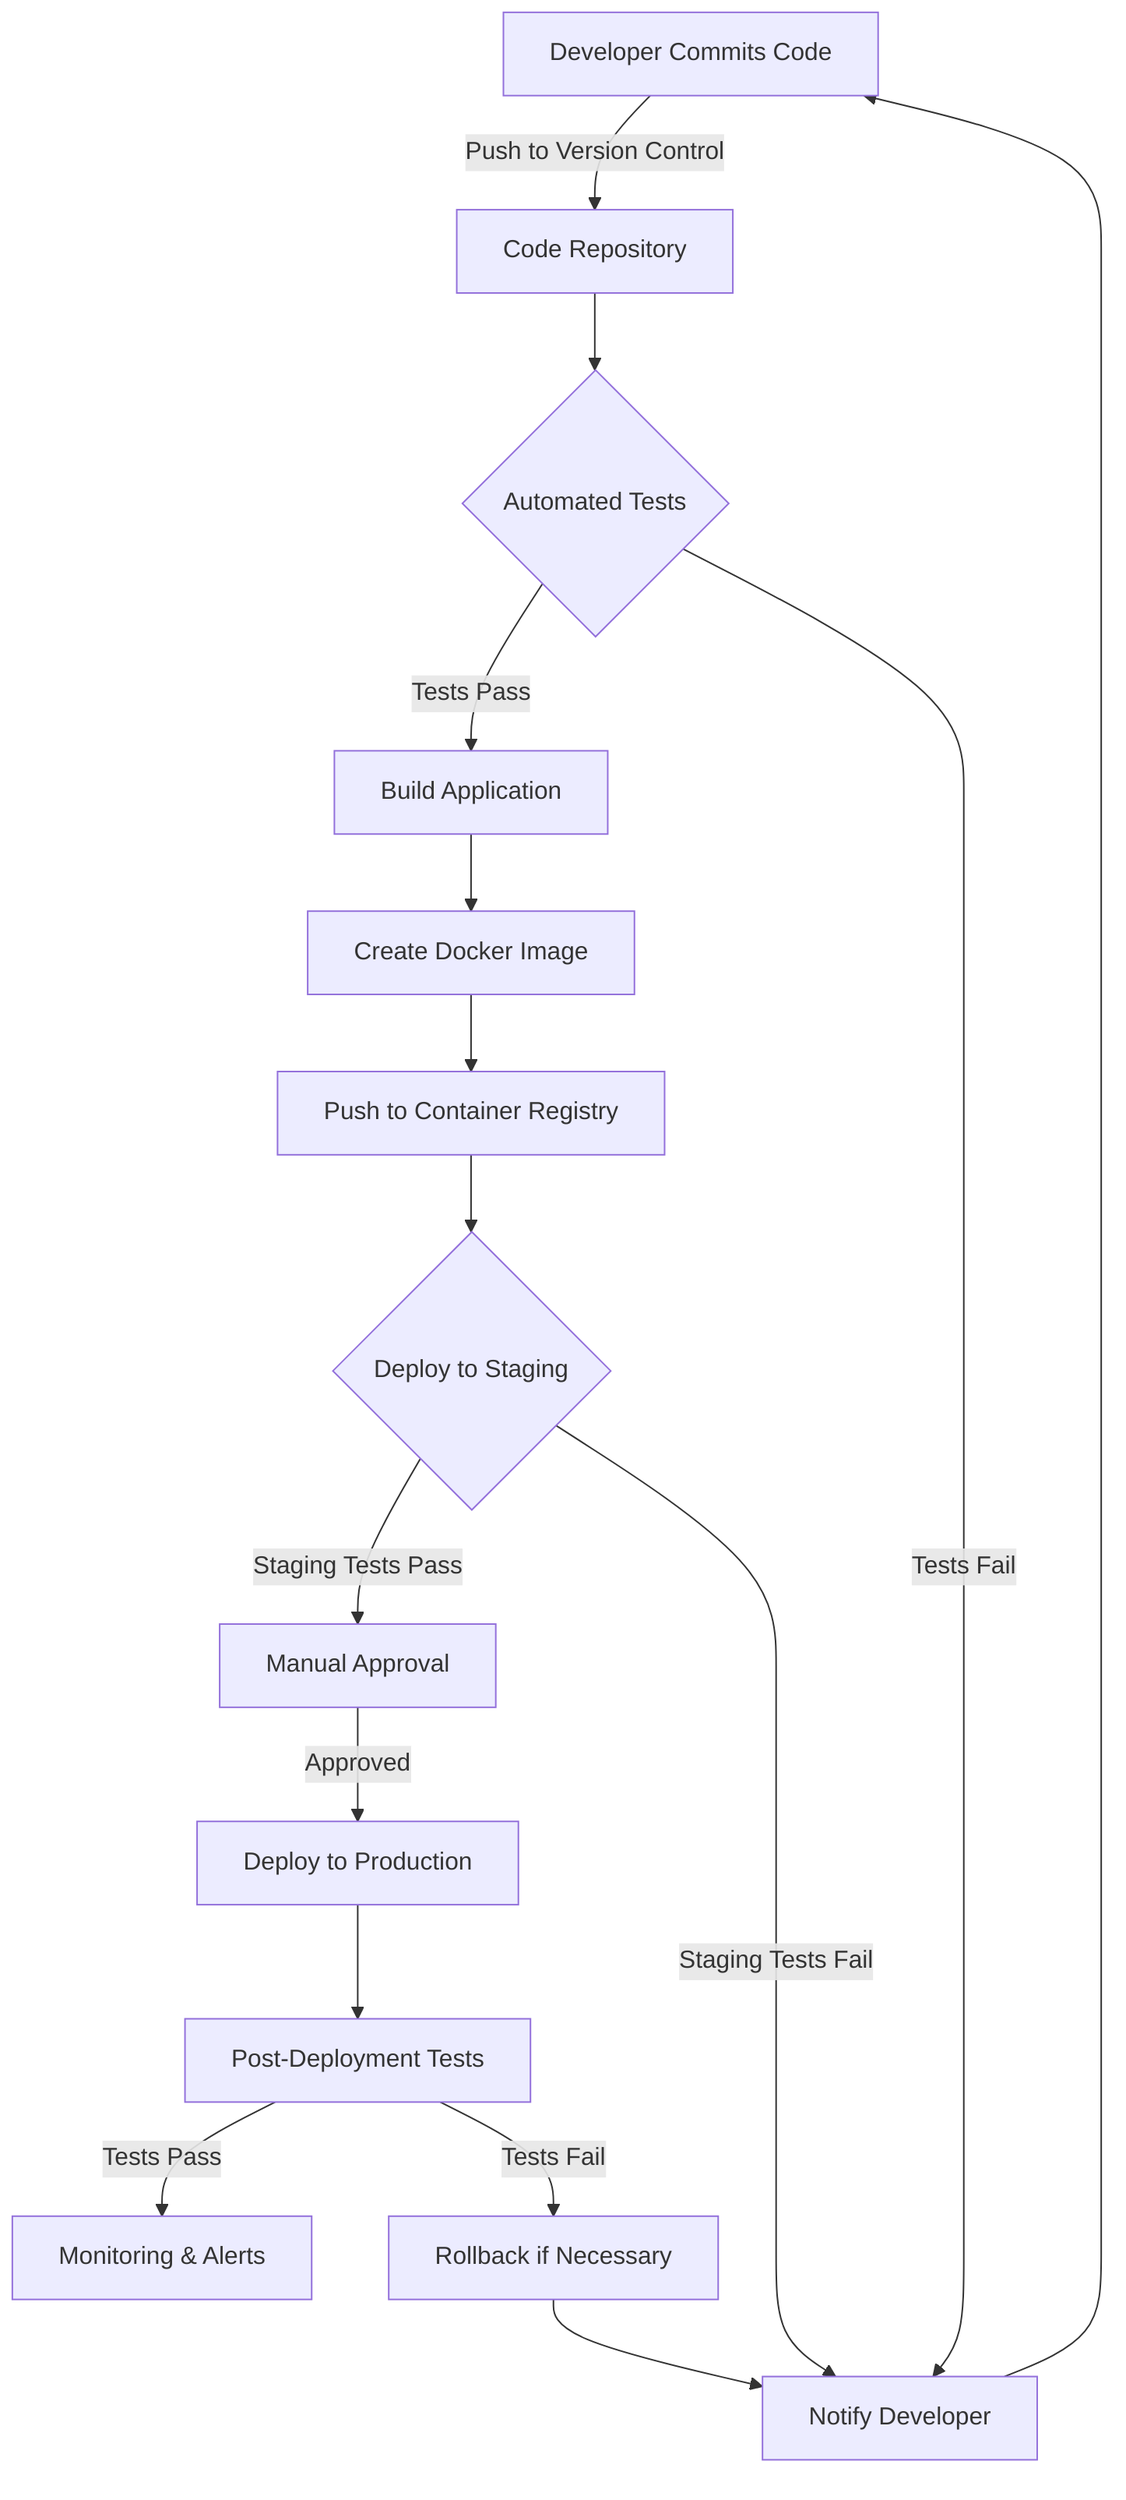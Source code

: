 graph TD
    A[Developer Commits Code] -->|Push to Version Control| B[Code Repository]
    B --> C{Automated Tests}
    C -->|Tests Pass| D[Build Application]
    C -->|Tests Fail| E[Notify Developer]
    E --> A
    D --> F[Create Docker Image]
    F --> G[Push to Container Registry]
    G --> H{Deploy to Staging}
    H -->|Staging Tests Pass| I[Manual Approval]
    H -->|Staging Tests Fail| E
    I -->|Approved| J[Deploy to Production]
    J --> K[Post-Deployment Tests]
    K -->|Tests Pass| L[Monitoring & Alerts]
    K -->|Tests Fail| M[Rollback if Necessary]
    M --> E
